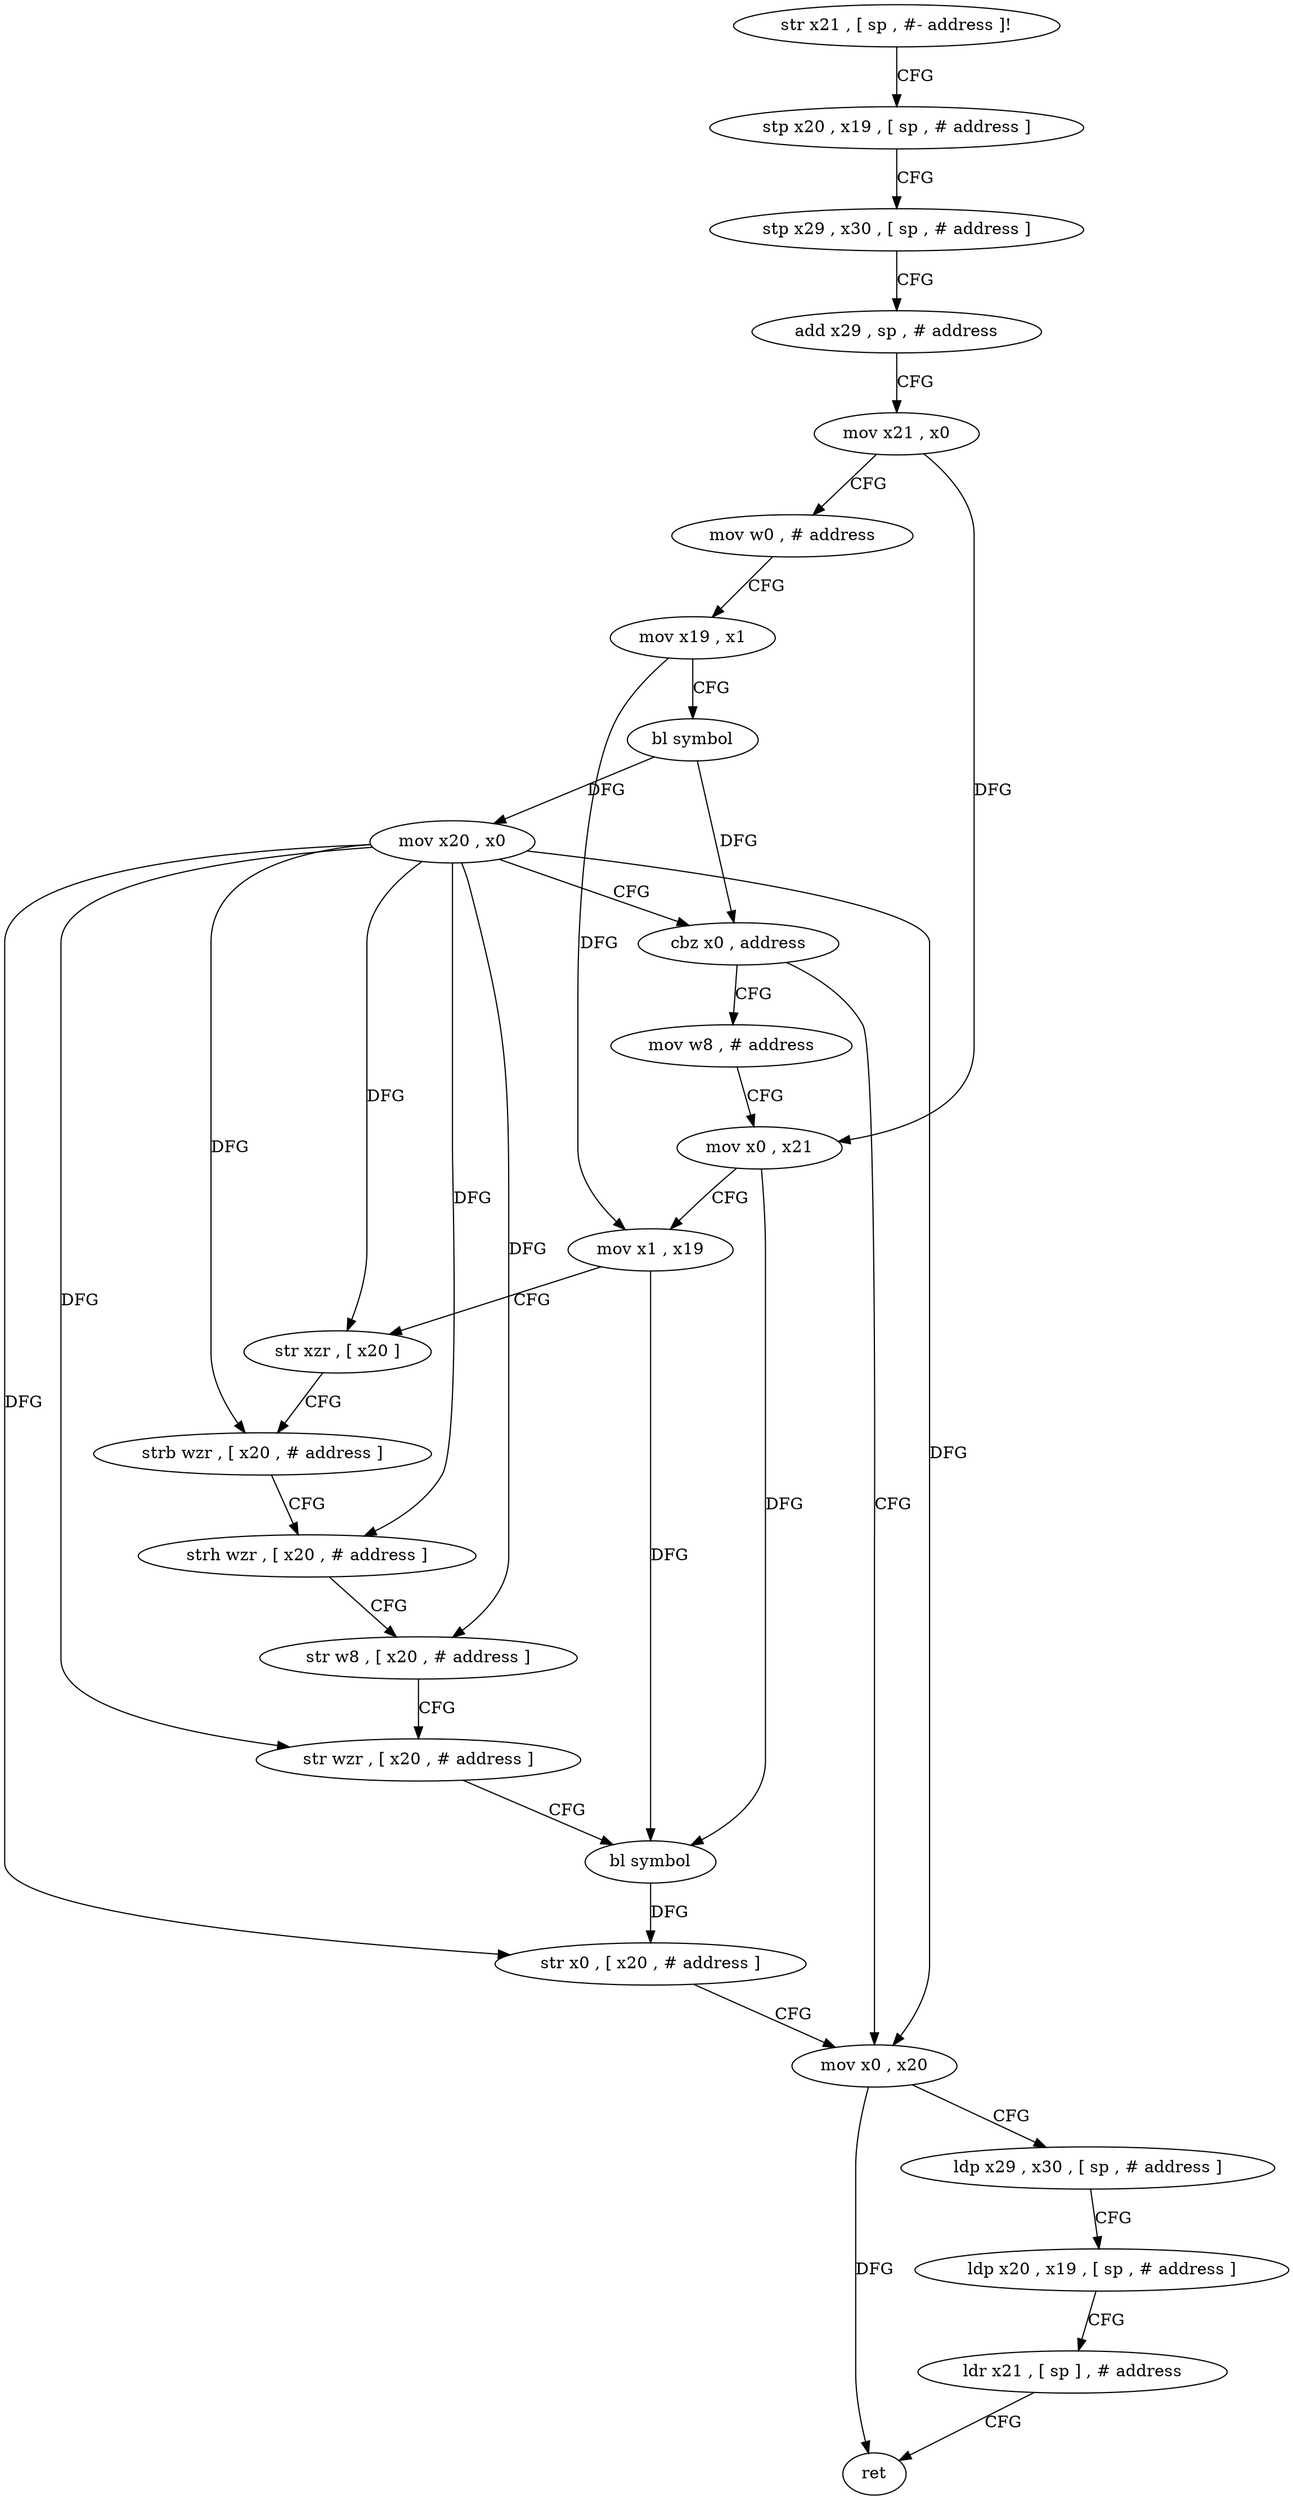 digraph "func" {
"100680" [label = "str x21 , [ sp , #- address ]!" ]
"100684" [label = "stp x20 , x19 , [ sp , # address ]" ]
"100688" [label = "stp x29 , x30 , [ sp , # address ]" ]
"100692" [label = "add x29 , sp , # address" ]
"100696" [label = "mov x21 , x0" ]
"100700" [label = "mov w0 , # address" ]
"100704" [label = "mov x19 , x1" ]
"100708" [label = "bl symbol" ]
"100712" [label = "mov x20 , x0" ]
"100716" [label = "cbz x0 , address" ]
"100760" [label = "mov x0 , x20" ]
"100720" [label = "mov w8 , # address" ]
"100764" [label = "ldp x29 , x30 , [ sp , # address ]" ]
"100768" [label = "ldp x20 , x19 , [ sp , # address ]" ]
"100772" [label = "ldr x21 , [ sp ] , # address" ]
"100776" [label = "ret" ]
"100724" [label = "mov x0 , x21" ]
"100728" [label = "mov x1 , x19" ]
"100732" [label = "str xzr , [ x20 ]" ]
"100736" [label = "strb wzr , [ x20 , # address ]" ]
"100740" [label = "strh wzr , [ x20 , # address ]" ]
"100744" [label = "str w8 , [ x20 , # address ]" ]
"100748" [label = "str wzr , [ x20 , # address ]" ]
"100752" [label = "bl symbol" ]
"100756" [label = "str x0 , [ x20 , # address ]" ]
"100680" -> "100684" [ label = "CFG" ]
"100684" -> "100688" [ label = "CFG" ]
"100688" -> "100692" [ label = "CFG" ]
"100692" -> "100696" [ label = "CFG" ]
"100696" -> "100700" [ label = "CFG" ]
"100696" -> "100724" [ label = "DFG" ]
"100700" -> "100704" [ label = "CFG" ]
"100704" -> "100708" [ label = "CFG" ]
"100704" -> "100728" [ label = "DFG" ]
"100708" -> "100712" [ label = "DFG" ]
"100708" -> "100716" [ label = "DFG" ]
"100712" -> "100716" [ label = "CFG" ]
"100712" -> "100760" [ label = "DFG" ]
"100712" -> "100732" [ label = "DFG" ]
"100712" -> "100736" [ label = "DFG" ]
"100712" -> "100740" [ label = "DFG" ]
"100712" -> "100744" [ label = "DFG" ]
"100712" -> "100748" [ label = "DFG" ]
"100712" -> "100756" [ label = "DFG" ]
"100716" -> "100760" [ label = "CFG" ]
"100716" -> "100720" [ label = "CFG" ]
"100760" -> "100764" [ label = "CFG" ]
"100760" -> "100776" [ label = "DFG" ]
"100720" -> "100724" [ label = "CFG" ]
"100764" -> "100768" [ label = "CFG" ]
"100768" -> "100772" [ label = "CFG" ]
"100772" -> "100776" [ label = "CFG" ]
"100724" -> "100728" [ label = "CFG" ]
"100724" -> "100752" [ label = "DFG" ]
"100728" -> "100732" [ label = "CFG" ]
"100728" -> "100752" [ label = "DFG" ]
"100732" -> "100736" [ label = "CFG" ]
"100736" -> "100740" [ label = "CFG" ]
"100740" -> "100744" [ label = "CFG" ]
"100744" -> "100748" [ label = "CFG" ]
"100748" -> "100752" [ label = "CFG" ]
"100752" -> "100756" [ label = "DFG" ]
"100756" -> "100760" [ label = "CFG" ]
}
